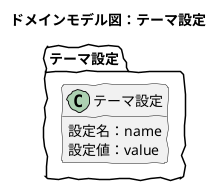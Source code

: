 @startuml
skinparam handwritten true
skinparam backgroundColor white
hide method

title ドメインモデル図：テーマ設定

package テーマ設定 {
	
	class テーマ設定 {
		設定名：name
		設定値：value
	}

}

@enduml
